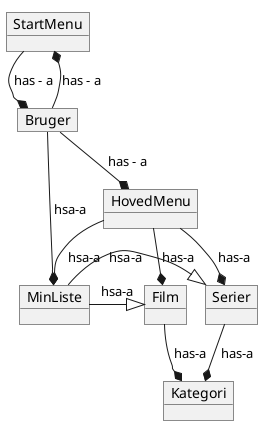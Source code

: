 @startuml
!pragma layout smetana
'https://plantuml.com/object-diagram

object StartMenu
object HovedMenu
object Serier
object Film
object Kategori
object MinListe
map Bruger{
}
Bruger--* StartMenu:has - a
StartMenu--* Bruger:has - a
Bruger--* HovedMenu:has - a
HovedMenu--*Film:has-a
HovedMenu--*Serier:has-a
Serier--*Kategori:has-a
Film--*Kategori:has-a
Bruger--*MinListe:hsa-a
HovedMenu--*MinListe:hsa-a
MinListe-|>Film:hsa-a
MinListe-|>Serier:hsa-a

@enduml
